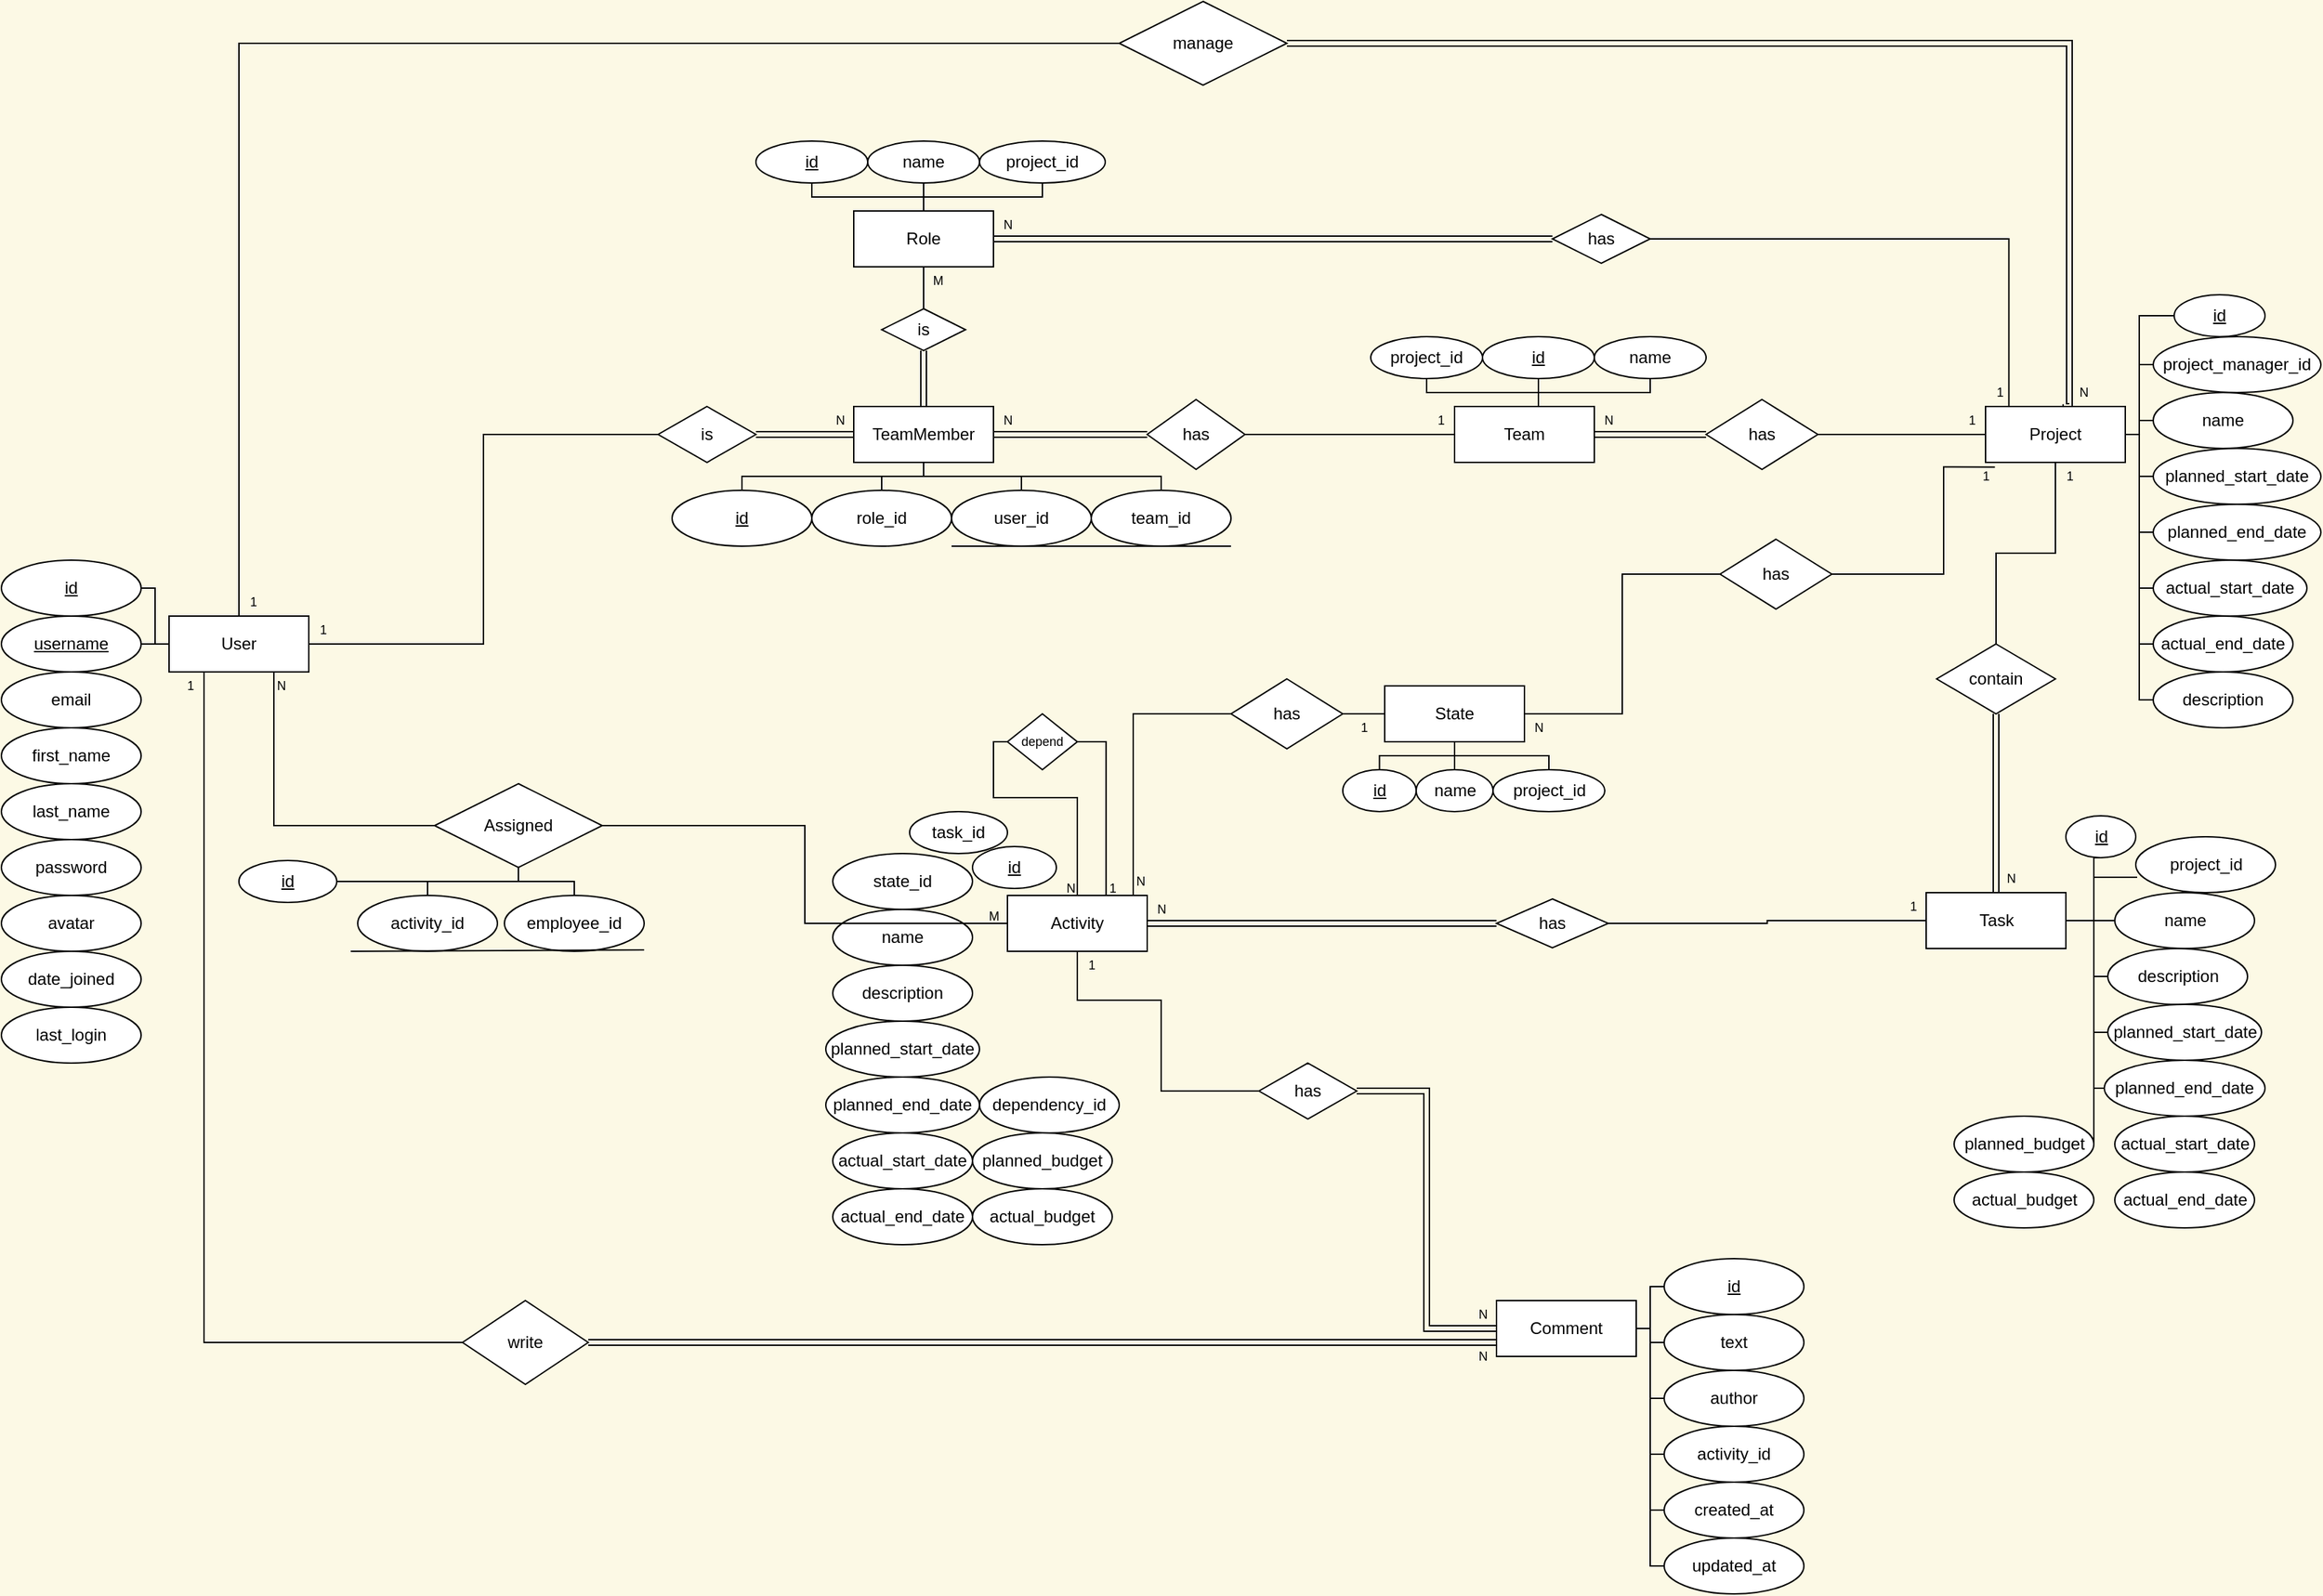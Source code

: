 <mxfile version="20.0.4"><diagram id="1tPTw-Lra4dJCtgBipVm" name="Page-1"><mxGraphModel dx="2746" dy="2108" grid="0" gridSize="10" guides="1" tooltips="1" connect="1" arrows="1" fold="1" page="1" pageScale="1" pageWidth="850" pageHeight="1100" background="#FCF9E5" math="0" shadow="0"><root><mxCell id="0"/><mxCell id="1" parent="0"/><mxCell id="5Vn1Fk7e5b859XVV3B5Y-99" style="edgeStyle=orthogonalEdgeStyle;rounded=0;orthogonalLoop=1;jettySize=auto;html=1;exitX=0.167;exitY=0.042;exitDx=0;exitDy=0;entryX=1;entryY=0.5;entryDx=0;entryDy=0;endArrow=none;endFill=0;exitPerimeter=0;" edge="1" parent="1" source="5Vn1Fk7e5b859XVV3B5Y-1" target="5Vn1Fk7e5b859XVV3B5Y-97"><mxGeometry relative="1" as="geometry"><Array as="points"><mxPoint x="1167" y="-10"/></Array></mxGeometry></mxCell><mxCell id="5Vn1Fk7e5b859XVV3B5Y-158" style="edgeStyle=orthogonalEdgeStyle;rounded=0;orthogonalLoop=1;jettySize=auto;html=1;exitX=0.575;exitY=-0.042;exitDx=0;exitDy=0;entryX=1;entryY=0.5;entryDx=0;entryDy=0;endArrow=none;endFill=0;shape=link;exitPerimeter=0;" edge="1" parent="1" source="5Vn1Fk7e5b859XVV3B5Y-1" target="5Vn1Fk7e5b859XVV3B5Y-157"><mxGeometry relative="1" as="geometry"><Array as="points"><mxPoint x="1208" y="110"/><mxPoint x="1210" y="110"/><mxPoint x="1210" y="-150"/></Array></mxGeometry></mxCell><mxCell id="5Vn1Fk7e5b859XVV3B5Y-1" value="&lt;div&gt;Project&lt;/div&gt;" style="whiteSpace=wrap;html=1;align=center;" vertex="1" parent="1"><mxGeometry x="1150" y="110" width="100" height="40" as="geometry"/></mxCell><mxCell id="5Vn1Fk7e5b859XVV3B5Y-98" style="edgeStyle=orthogonalEdgeStyle;shape=link;rounded=0;orthogonalLoop=1;jettySize=auto;html=1;exitX=1;exitY=0.5;exitDx=0;exitDy=0;endArrow=none;endFill=0;" edge="1" parent="1" source="5Vn1Fk7e5b859XVV3B5Y-2" target="5Vn1Fk7e5b859XVV3B5Y-97"><mxGeometry relative="1" as="geometry"/></mxCell><mxCell id="5Vn1Fk7e5b859XVV3B5Y-2" value="Role" style="whiteSpace=wrap;html=1;align=center;" vertex="1" parent="1"><mxGeometry x="340" y="-30" width="100" height="40" as="geometry"/></mxCell><mxCell id="5Vn1Fk7e5b859XVV3B5Y-91" style="edgeStyle=orthogonalEdgeStyle;shape=link;rounded=0;orthogonalLoop=1;jettySize=auto;html=1;entryX=0;entryY=0.5;entryDx=0;entryDy=0;endArrow=none;endFill=0;" edge="1" parent="1" source="5Vn1Fk7e5b859XVV3B5Y-3" target="5Vn1Fk7e5b859XVV3B5Y-47"><mxGeometry relative="1" as="geometry"/></mxCell><mxCell id="5Vn1Fk7e5b859XVV3B5Y-3" value="Team" style="whiteSpace=wrap;html=1;align=center;" vertex="1" parent="1"><mxGeometry x="770" y="110" width="100" height="40" as="geometry"/></mxCell><mxCell id="5Vn1Fk7e5b859XVV3B5Y-149" style="edgeStyle=orthogonalEdgeStyle;rounded=0;orthogonalLoop=1;jettySize=auto;html=1;exitX=0.5;exitY=0;exitDx=0;exitDy=0;entryX=0;entryY=0.5;entryDx=0;entryDy=0;endArrow=none;endFill=0;" edge="1" parent="1" source="5Vn1Fk7e5b859XVV3B5Y-4" target="5Vn1Fk7e5b859XVV3B5Y-147"><mxGeometry relative="1" as="geometry"><Array as="points"><mxPoint x="540" y="460"/><mxPoint x="540" y="330"/></Array></mxGeometry></mxCell><mxCell id="5Vn1Fk7e5b859XVV3B5Y-152" style="edgeStyle=orthogonalEdgeStyle;rounded=0;orthogonalLoop=1;jettySize=auto;html=1;entryX=0;entryY=0.5;entryDx=0;entryDy=0;endArrow=none;endFill=0;" edge="1" parent="1" source="5Vn1Fk7e5b859XVV3B5Y-4" target="5Vn1Fk7e5b859XVV3B5Y-150"><mxGeometry relative="1" as="geometry"><Array as="points"><mxPoint x="500" y="535"/><mxPoint x="560" y="535"/><mxPoint x="560" y="600"/></Array></mxGeometry></mxCell><mxCell id="5Vn1Fk7e5b859XVV3B5Y-4" value="Activity" style="whiteSpace=wrap;html=1;align=center;" vertex="1" parent="1"><mxGeometry x="450" y="460" width="100" height="40" as="geometry"/></mxCell><mxCell id="5Vn1Fk7e5b859XVV3B5Y-41" style="edgeStyle=orthogonalEdgeStyle;rounded=0;orthogonalLoop=1;jettySize=auto;html=1;entryX=0.01;entryY=0.725;entryDx=0;entryDy=0;entryPerimeter=0;endArrow=none;endFill=0;exitX=1;exitY=0.5;exitDx=0;exitDy=0;" edge="1" parent="1" source="5Vn1Fk7e5b859XVV3B5Y-5" target="5Vn1Fk7e5b859XVV3B5Y-19"><mxGeometry relative="1" as="geometry"><mxPoint x="1207.5" y="458" as="sourcePoint"/><Array as="points"><mxPoint x="1227.5" y="478"/><mxPoint x="1227.5" y="447"/></Array></mxGeometry></mxCell><mxCell id="5Vn1Fk7e5b859XVV3B5Y-85" style="edgeStyle=orthogonalEdgeStyle;rounded=0;orthogonalLoop=1;jettySize=auto;html=1;entryX=0.5;entryY=1;entryDx=0;entryDy=0;endArrow=none;endFill=0;shape=link;" edge="1" parent="1" source="5Vn1Fk7e5b859XVV3B5Y-5" target="5Vn1Fk7e5b859XVV3B5Y-48"><mxGeometry relative="1" as="geometry"/></mxCell><mxCell id="5Vn1Fk7e5b859XVV3B5Y-5" value="&lt;div&gt;Task&lt;/div&gt;" style="whiteSpace=wrap;html=1;align=center;" vertex="1" parent="1"><mxGeometry x="1107.5" y="458" width="100" height="40" as="geometry"/></mxCell><mxCell id="5Vn1Fk7e5b859XVV3B5Y-101" style="edgeStyle=orthogonalEdgeStyle;rounded=0;orthogonalLoop=1;jettySize=auto;html=1;exitX=0;exitY=0.5;exitDx=0;exitDy=0;entryX=1;entryY=0.5;entryDx=0;entryDy=0;endArrow=none;endFill=0;shape=link;" edge="1" parent="1" source="5Vn1Fk7e5b859XVV3B5Y-6" target="5Vn1Fk7e5b859XVV3B5Y-100"><mxGeometry relative="1" as="geometry"/></mxCell><mxCell id="5Vn1Fk7e5b859XVV3B5Y-6" value="&lt;div&gt;TeamMember&lt;/div&gt;" style="whiteSpace=wrap;html=1;align=center;" vertex="1" parent="1"><mxGeometry x="340" y="110" width="100" height="40" as="geometry"/></mxCell><mxCell id="5Vn1Fk7e5b859XVV3B5Y-154" style="edgeStyle=orthogonalEdgeStyle;rounded=0;orthogonalLoop=1;jettySize=auto;html=1;exitX=0;exitY=0.75;exitDx=0;exitDy=0;entryX=1;entryY=0.5;entryDx=0;entryDy=0;endArrow=none;endFill=0;shape=link;" edge="1" parent="1" source="5Vn1Fk7e5b859XVV3B5Y-8" target="5Vn1Fk7e5b859XVV3B5Y-153"><mxGeometry relative="1" as="geometry"/></mxCell><mxCell id="5Vn1Fk7e5b859XVV3B5Y-8" value="Comment" style="whiteSpace=wrap;html=1;align=center;" vertex="1" parent="1"><mxGeometry x="800" y="750" width="100" height="40" as="geometry"/></mxCell><mxCell id="5Vn1Fk7e5b859XVV3B5Y-182" style="edgeStyle=orthogonalEdgeStyle;rounded=0;orthogonalLoop=1;jettySize=auto;html=1;entryX=1;entryY=0.5;entryDx=0;entryDy=0;endArrow=none;endFill=0;" edge="1" parent="1" source="5Vn1Fk7e5b859XVV3B5Y-9" target="5Vn1Fk7e5b859XVV3B5Y-1"><mxGeometry relative="1" as="geometry"><Array as="points"><mxPoint x="1260" y="45"/><mxPoint x="1260" y="130"/></Array></mxGeometry></mxCell><mxCell id="5Vn1Fk7e5b859XVV3B5Y-9" value="id" style="ellipse;whiteSpace=wrap;html=1;align=center;fontStyle=4;" vertex="1" parent="1"><mxGeometry x="1285" y="30" width="65" height="30" as="geometry"/></mxCell><mxCell id="5Vn1Fk7e5b859XVV3B5Y-183" style="edgeStyle=orthogonalEdgeStyle;rounded=0;orthogonalLoop=1;jettySize=auto;html=1;endArrow=none;endFill=0;" edge="1" parent="1" source="5Vn1Fk7e5b859XVV3B5Y-10"><mxGeometry relative="1" as="geometry"><mxPoint x="1250" y="130" as="targetPoint"/><Array as="points"><mxPoint x="1260" y="80"/><mxPoint x="1260" y="130"/></Array></mxGeometry></mxCell><mxCell id="5Vn1Fk7e5b859XVV3B5Y-10" value="project_manager_id" style="ellipse;whiteSpace=wrap;html=1;align=center;" vertex="1" parent="1"><mxGeometry x="1270" y="60" width="120" height="40" as="geometry"/></mxCell><mxCell id="5Vn1Fk7e5b859XVV3B5Y-176" style="edgeStyle=orthogonalEdgeStyle;rounded=0;orthogonalLoop=1;jettySize=auto;html=1;entryX=1;entryY=0.5;entryDx=0;entryDy=0;endArrow=none;endFill=0;" edge="1" parent="1" source="5Vn1Fk7e5b859XVV3B5Y-11" target="5Vn1Fk7e5b859XVV3B5Y-1"><mxGeometry relative="1" as="geometry"><Array as="points"><mxPoint x="1260" y="120"/><mxPoint x="1260" y="130"/></Array></mxGeometry></mxCell><mxCell id="5Vn1Fk7e5b859XVV3B5Y-11" value="name" style="ellipse;whiteSpace=wrap;html=1;align=center;" vertex="1" parent="1"><mxGeometry x="1270" y="100" width="100" height="40" as="geometry"/></mxCell><mxCell id="5Vn1Fk7e5b859XVV3B5Y-177" style="edgeStyle=orthogonalEdgeStyle;rounded=0;orthogonalLoop=1;jettySize=auto;html=1;entryX=1;entryY=0.5;entryDx=0;entryDy=0;endArrow=none;endFill=0;" edge="1" parent="1" source="5Vn1Fk7e5b859XVV3B5Y-12" target="5Vn1Fk7e5b859XVV3B5Y-1"><mxGeometry relative="1" as="geometry"><Array as="points"><mxPoint x="1260" y="160"/><mxPoint x="1260" y="130"/></Array></mxGeometry></mxCell><mxCell id="5Vn1Fk7e5b859XVV3B5Y-12" value="planned_start_date" style="ellipse;whiteSpace=wrap;html=1;align=center;" vertex="1" parent="1"><mxGeometry x="1270" y="140" width="120" height="40" as="geometry"/></mxCell><mxCell id="5Vn1Fk7e5b859XVV3B5Y-178" style="edgeStyle=orthogonalEdgeStyle;rounded=0;orthogonalLoop=1;jettySize=auto;html=1;entryX=1;entryY=0.5;entryDx=0;entryDy=0;endArrow=none;endFill=0;" edge="1" parent="1" source="5Vn1Fk7e5b859XVV3B5Y-13" target="5Vn1Fk7e5b859XVV3B5Y-1"><mxGeometry relative="1" as="geometry"><Array as="points"><mxPoint x="1260" y="200"/><mxPoint x="1260" y="130"/></Array></mxGeometry></mxCell><mxCell id="5Vn1Fk7e5b859XVV3B5Y-13" value="planned_end_date" style="ellipse;whiteSpace=wrap;html=1;align=center;" vertex="1" parent="1"><mxGeometry x="1270" y="180" width="120" height="40" as="geometry"/></mxCell><mxCell id="5Vn1Fk7e5b859XVV3B5Y-179" style="edgeStyle=orthogonalEdgeStyle;rounded=0;orthogonalLoop=1;jettySize=auto;html=1;entryX=1;entryY=0.5;entryDx=0;entryDy=0;endArrow=none;endFill=0;" edge="1" parent="1" source="5Vn1Fk7e5b859XVV3B5Y-14" target="5Vn1Fk7e5b859XVV3B5Y-1"><mxGeometry relative="1" as="geometry"><Array as="points"><mxPoint x="1260" y="240"/><mxPoint x="1260" y="130"/></Array></mxGeometry></mxCell><mxCell id="5Vn1Fk7e5b859XVV3B5Y-14" value="actual_start_date" style="ellipse;whiteSpace=wrap;html=1;align=center;" vertex="1" parent="1"><mxGeometry x="1270" y="220" width="110" height="40" as="geometry"/></mxCell><mxCell id="5Vn1Fk7e5b859XVV3B5Y-180" style="edgeStyle=orthogonalEdgeStyle;rounded=0;orthogonalLoop=1;jettySize=auto;html=1;endArrow=none;endFill=0;" edge="1" parent="1" source="5Vn1Fk7e5b859XVV3B5Y-15"><mxGeometry relative="1" as="geometry"><mxPoint x="1250" y="130" as="targetPoint"/><Array as="points"><mxPoint x="1260" y="280"/><mxPoint x="1260" y="130"/></Array></mxGeometry></mxCell><mxCell id="5Vn1Fk7e5b859XVV3B5Y-15" value="actual_end_date" style="ellipse;whiteSpace=wrap;html=1;align=center;" vertex="1" parent="1"><mxGeometry x="1270" y="260" width="100" height="40" as="geometry"/></mxCell><mxCell id="5Vn1Fk7e5b859XVV3B5Y-181" style="edgeStyle=orthogonalEdgeStyle;rounded=0;orthogonalLoop=1;jettySize=auto;html=1;entryX=1;entryY=0.5;entryDx=0;entryDy=0;endArrow=none;endFill=0;" edge="1" parent="1" source="5Vn1Fk7e5b859XVV3B5Y-16" target="5Vn1Fk7e5b859XVV3B5Y-1"><mxGeometry relative="1" as="geometry"><Array as="points"><mxPoint x="1260" y="320"/><mxPoint x="1260" y="130"/></Array></mxGeometry></mxCell><mxCell id="5Vn1Fk7e5b859XVV3B5Y-16" value="description" style="ellipse;whiteSpace=wrap;html=1;align=center;" vertex="1" parent="1"><mxGeometry x="1270" y="300" width="100" height="40" as="geometry"/></mxCell><mxCell id="5Vn1Fk7e5b859XVV3B5Y-42" style="edgeStyle=orthogonalEdgeStyle;rounded=0;orthogonalLoop=1;jettySize=auto;html=1;exitX=0;exitY=0.5;exitDx=0;exitDy=0;entryX=1;entryY=0.5;entryDx=0;entryDy=0;endArrow=none;endFill=0;" edge="1" parent="1" source="5Vn1Fk7e5b859XVV3B5Y-18" target="5Vn1Fk7e5b859XVV3B5Y-5"><mxGeometry relative="1" as="geometry"/></mxCell><mxCell id="5Vn1Fk7e5b859XVV3B5Y-46" value="" style="edgeStyle=orthogonalEdgeStyle;rounded=0;orthogonalLoop=1;jettySize=auto;html=1;endArrow=none;endFill=0;" edge="1" parent="1" source="5Vn1Fk7e5b859XVV3B5Y-18" target="5Vn1Fk7e5b859XVV3B5Y-5"><mxGeometry relative="1" as="geometry"/></mxCell><mxCell id="5Vn1Fk7e5b859XVV3B5Y-18" value="name" style="ellipse;whiteSpace=wrap;html=1;align=center;" vertex="1" parent="1"><mxGeometry x="1242.5" y="458" width="100" height="40" as="geometry"/></mxCell><mxCell id="5Vn1Fk7e5b859XVV3B5Y-19" value="project_id" style="ellipse;whiteSpace=wrap;html=1;align=center;" vertex="1" parent="1"><mxGeometry x="1257.5" y="418" width="100" height="40" as="geometry"/></mxCell><mxCell id="5Vn1Fk7e5b859XVV3B5Y-43" style="edgeStyle=orthogonalEdgeStyle;rounded=0;orthogonalLoop=1;jettySize=auto;html=1;exitX=0;exitY=0.5;exitDx=0;exitDy=0;endArrow=none;endFill=0;" edge="1" parent="1" source="5Vn1Fk7e5b859XVV3B5Y-20"><mxGeometry relative="1" as="geometry"><mxPoint x="1237.5" y="478" as="targetPoint"/><Array as="points"><mxPoint x="1227.5" y="518"/><mxPoint x="1227.5" y="478"/></Array></mxGeometry></mxCell><mxCell id="5Vn1Fk7e5b859XVV3B5Y-20" value="description" style="ellipse;whiteSpace=wrap;html=1;align=center;" vertex="1" parent="1"><mxGeometry x="1237.5" y="498" width="100" height="40" as="geometry"/></mxCell><mxCell id="5Vn1Fk7e5b859XVV3B5Y-44" style="edgeStyle=orthogonalEdgeStyle;rounded=0;orthogonalLoop=1;jettySize=auto;html=1;exitX=0;exitY=0.5;exitDx=0;exitDy=0;endArrow=none;endFill=0;" edge="1" parent="1" source="5Vn1Fk7e5b859XVV3B5Y-21"><mxGeometry relative="1" as="geometry"><mxPoint x="1227.5" y="498" as="targetPoint"/><Array as="points"><mxPoint x="1227.5" y="558"/></Array></mxGeometry></mxCell><mxCell id="5Vn1Fk7e5b859XVV3B5Y-21" value="planned_start_date" style="ellipse;whiteSpace=wrap;html=1;align=center;" vertex="1" parent="1"><mxGeometry x="1237.5" y="538" width="110" height="40" as="geometry"/></mxCell><mxCell id="5Vn1Fk7e5b859XVV3B5Y-45" style="edgeStyle=orthogonalEdgeStyle;rounded=0;orthogonalLoop=1;jettySize=auto;html=1;exitX=0;exitY=0.5;exitDx=0;exitDy=0;endArrow=none;endFill=0;" edge="1" parent="1" source="5Vn1Fk7e5b859XVV3B5Y-22"><mxGeometry relative="1" as="geometry"><mxPoint x="1227.5" y="498" as="targetPoint"/><Array as="points"><mxPoint x="1227.5" y="598"/></Array></mxGeometry></mxCell><mxCell id="5Vn1Fk7e5b859XVV3B5Y-22" value="planned_end_date" style="ellipse;whiteSpace=wrap;html=1;align=center;" vertex="1" parent="1"><mxGeometry x="1235" y="578" width="115" height="40" as="geometry"/></mxCell><mxCell id="5Vn1Fk7e5b859XVV3B5Y-23" value="actual_start_date" style="ellipse;whiteSpace=wrap;html=1;align=center;" vertex="1" parent="1"><mxGeometry x="1242.5" y="618" width="100" height="40" as="geometry"/></mxCell><mxCell id="5Vn1Fk7e5b859XVV3B5Y-24" value="actual_end_date" style="ellipse;whiteSpace=wrap;html=1;align=center;" vertex="1" parent="1"><mxGeometry x="1242.5" y="658" width="100" height="40" as="geometry"/></mxCell><mxCell id="5Vn1Fk7e5b859XVV3B5Y-113" style="edgeStyle=orthogonalEdgeStyle;rounded=0;orthogonalLoop=1;jettySize=auto;html=1;endArrow=none;endFill=0;" edge="1" parent="1" source="5Vn1Fk7e5b859XVV3B5Y-25"><mxGeometry relative="1" as="geometry"><mxPoint x="1227.5" y="578" as="targetPoint"/><Array as="points"><mxPoint x="1227.5" y="608"/><mxPoint x="1227.5" y="608"/></Array></mxGeometry></mxCell><mxCell id="5Vn1Fk7e5b859XVV3B5Y-25" value="planned_budget" style="ellipse;whiteSpace=wrap;html=1;align=center;" vertex="1" parent="1"><mxGeometry x="1127.5" y="618" width="100" height="40" as="geometry"/></mxCell><mxCell id="5Vn1Fk7e5b859XVV3B5Y-26" value="actual_budget" style="ellipse;whiteSpace=wrap;html=1;align=center;" vertex="1" parent="1"><mxGeometry x="1127.5" y="658" width="100" height="40" as="geometry"/></mxCell><mxCell id="5Vn1Fk7e5b859XVV3B5Y-40" style="edgeStyle=orthogonalEdgeStyle;rounded=0;orthogonalLoop=1;jettySize=auto;html=1;exitX=0.5;exitY=1;exitDx=0;exitDy=0;endArrow=none;endFill=0;" edge="1" parent="1" source="5Vn1Fk7e5b859XVV3B5Y-27"><mxGeometry relative="1" as="geometry"><mxPoint x="1207.5" y="478" as="targetPoint"/><Array as="points"><mxPoint x="1227.5" y="478"/></Array></mxGeometry></mxCell><mxCell id="5Vn1Fk7e5b859XVV3B5Y-27" value="id" style="ellipse;whiteSpace=wrap;html=1;align=center;fontStyle=4;" vertex="1" parent="1"><mxGeometry x="1207.5" y="403" width="50" height="30" as="geometry"/></mxCell><mxCell id="5Vn1Fk7e5b859XVV3B5Y-105" style="edgeStyle=orthogonalEdgeStyle;rounded=0;orthogonalLoop=1;jettySize=auto;html=1;entryX=0.6;entryY=0;entryDx=0;entryDy=0;entryPerimeter=0;endArrow=none;endFill=0;" edge="1" parent="1" source="5Vn1Fk7e5b859XVV3B5Y-28" target="5Vn1Fk7e5b859XVV3B5Y-3"><mxGeometry relative="1" as="geometry"/></mxCell><mxCell id="5Vn1Fk7e5b859XVV3B5Y-28" value="id" style="ellipse;whiteSpace=wrap;html=1;align=center;fontStyle=4;" vertex="1" parent="1"><mxGeometry x="790" y="60" width="80" height="30" as="geometry"/></mxCell><mxCell id="5Vn1Fk7e5b859XVV3B5Y-106" style="edgeStyle=orthogonalEdgeStyle;rounded=0;orthogonalLoop=1;jettySize=auto;html=1;endArrow=none;endFill=0;" edge="1" parent="1" source="5Vn1Fk7e5b859XVV3B5Y-29"><mxGeometry relative="1" as="geometry"><mxPoint x="830" y="110" as="targetPoint"/><Array as="points"><mxPoint x="910" y="100"/><mxPoint x="830" y="100"/></Array></mxGeometry></mxCell><mxCell id="5Vn1Fk7e5b859XVV3B5Y-29" value="name" style="ellipse;whiteSpace=wrap;html=1;align=center;" vertex="1" parent="1"><mxGeometry x="870" y="60" width="80" height="30" as="geometry"/></mxCell><mxCell id="5Vn1Fk7e5b859XVV3B5Y-107" style="edgeStyle=orthogonalEdgeStyle;rounded=0;orthogonalLoop=1;jettySize=auto;html=1;endArrow=none;endFill=0;" edge="1" parent="1" source="5Vn1Fk7e5b859XVV3B5Y-30"><mxGeometry relative="1" as="geometry"><mxPoint x="830" y="100" as="targetPoint"/><Array as="points"><mxPoint x="750" y="100"/></Array></mxGeometry></mxCell><mxCell id="5Vn1Fk7e5b859XVV3B5Y-30" value="project_id" style="ellipse;whiteSpace=wrap;html=1;align=center;" vertex="1" parent="1"><mxGeometry x="710" y="60" width="80" height="30" as="geometry"/></mxCell><mxCell id="5Vn1Fk7e5b859XVV3B5Y-111" style="edgeStyle=orthogonalEdgeStyle;rounded=0;orthogonalLoop=1;jettySize=auto;html=1;endArrow=none;endFill=0;" edge="1" parent="1" source="5Vn1Fk7e5b859XVV3B5Y-31"><mxGeometry relative="1" as="geometry"><mxPoint x="390" y="-30" as="targetPoint"/><Array as="points"><mxPoint x="310" y="-40"/><mxPoint x="390" y="-40"/></Array></mxGeometry></mxCell><mxCell id="5Vn1Fk7e5b859XVV3B5Y-31" value="id" style="ellipse;whiteSpace=wrap;html=1;align=center;fontStyle=4;" vertex="1" parent="1"><mxGeometry x="270" y="-80" width="80" height="30" as="geometry"/></mxCell><mxCell id="5Vn1Fk7e5b859XVV3B5Y-108" style="edgeStyle=orthogonalEdgeStyle;rounded=0;orthogonalLoop=1;jettySize=auto;html=1;entryX=0.5;entryY=0;entryDx=0;entryDy=0;endArrow=none;endFill=0;" edge="1" parent="1" source="5Vn1Fk7e5b859XVV3B5Y-32" target="5Vn1Fk7e5b859XVV3B5Y-2"><mxGeometry relative="1" as="geometry"/></mxCell><mxCell id="5Vn1Fk7e5b859XVV3B5Y-32" value="name" style="ellipse;whiteSpace=wrap;html=1;align=center;" vertex="1" parent="1"><mxGeometry x="350" y="-80" width="80" height="30" as="geometry"/></mxCell><mxCell id="5Vn1Fk7e5b859XVV3B5Y-112" style="edgeStyle=orthogonalEdgeStyle;rounded=0;orthogonalLoop=1;jettySize=auto;html=1;endArrow=none;endFill=0;" edge="1" parent="1" source="5Vn1Fk7e5b859XVV3B5Y-33"><mxGeometry relative="1" as="geometry"><mxPoint x="390" y="-40" as="targetPoint"/><Array as="points"><mxPoint x="475" y="-40"/></Array></mxGeometry></mxCell><mxCell id="5Vn1Fk7e5b859XVV3B5Y-33" value="project_id" style="ellipse;whiteSpace=wrap;html=1;align=center;" vertex="1" parent="1"><mxGeometry x="430" y="-80" width="90" height="30" as="geometry"/></mxCell><mxCell id="5Vn1Fk7e5b859XVV3B5Y-142" style="edgeStyle=orthogonalEdgeStyle;rounded=0;orthogonalLoop=1;jettySize=auto;html=1;entryX=0.5;entryY=1;entryDx=0;entryDy=0;endArrow=none;endFill=0;" edge="1" parent="1" source="5Vn1Fk7e5b859XVV3B5Y-35" target="5Vn1Fk7e5b859XVV3B5Y-6"><mxGeometry relative="1" as="geometry"><Array as="points"><mxPoint x="260" y="160"/><mxPoint x="390" y="160"/></Array></mxGeometry></mxCell><mxCell id="5Vn1Fk7e5b859XVV3B5Y-35" value="id" style="ellipse;whiteSpace=wrap;html=1;align=center;fontStyle=4;" vertex="1" parent="1"><mxGeometry x="210" y="170" width="100" height="40" as="geometry"/></mxCell><mxCell id="5Vn1Fk7e5b859XVV3B5Y-143" style="edgeStyle=orthogonalEdgeStyle;rounded=0;orthogonalLoop=1;jettySize=auto;html=1;entryX=0.5;entryY=1;entryDx=0;entryDy=0;endArrow=none;endFill=0;" edge="1" parent="1" source="5Vn1Fk7e5b859XVV3B5Y-36" target="5Vn1Fk7e5b859XVV3B5Y-6"><mxGeometry relative="1" as="geometry"><Array as="points"><mxPoint x="360" y="160"/><mxPoint x="390" y="160"/></Array></mxGeometry></mxCell><mxCell id="5Vn1Fk7e5b859XVV3B5Y-36" value="role_id" style="ellipse;whiteSpace=wrap;html=1;align=center;" vertex="1" parent="1"><mxGeometry x="310" y="170" width="100" height="40" as="geometry"/></mxCell><mxCell id="5Vn1Fk7e5b859XVV3B5Y-141" style="edgeStyle=orthogonalEdgeStyle;rounded=0;orthogonalLoop=1;jettySize=auto;html=1;endArrow=none;endFill=0;" edge="1" parent="1" source="5Vn1Fk7e5b859XVV3B5Y-37"><mxGeometry relative="1" as="geometry"><mxPoint x="390" y="150" as="targetPoint"/><Array as="points"><mxPoint x="460" y="160"/><mxPoint x="390" y="160"/></Array></mxGeometry></mxCell><mxCell id="5Vn1Fk7e5b859XVV3B5Y-37" value="user_id" style="ellipse;whiteSpace=wrap;html=1;align=center;" vertex="1" parent="1"><mxGeometry x="410" y="170" width="100" height="40" as="geometry"/></mxCell><mxCell id="5Vn1Fk7e5b859XVV3B5Y-140" style="edgeStyle=orthogonalEdgeStyle;rounded=0;orthogonalLoop=1;jettySize=auto;html=1;entryX=0.5;entryY=1;entryDx=0;entryDy=0;endArrow=none;endFill=0;" edge="1" parent="1" source="5Vn1Fk7e5b859XVV3B5Y-38" target="5Vn1Fk7e5b859XVV3B5Y-6"><mxGeometry relative="1" as="geometry"><Array as="points"><mxPoint x="560" y="160"/><mxPoint x="390" y="160"/></Array></mxGeometry></mxCell><mxCell id="5Vn1Fk7e5b859XVV3B5Y-38" value="team_id" style="ellipse;whiteSpace=wrap;html=1;align=center;" vertex="1" parent="1"><mxGeometry x="510" y="170" width="100" height="40" as="geometry"/></mxCell><mxCell id="5Vn1Fk7e5b859XVV3B5Y-90" style="edgeStyle=orthogonalEdgeStyle;rounded=0;orthogonalLoop=1;jettySize=auto;html=1;entryX=0;entryY=0.5;entryDx=0;entryDy=0;endArrow=none;endFill=0;" edge="1" parent="1" source="5Vn1Fk7e5b859XVV3B5Y-47" target="5Vn1Fk7e5b859XVV3B5Y-1"><mxGeometry relative="1" as="geometry"/></mxCell><mxCell id="5Vn1Fk7e5b859XVV3B5Y-47" value="has" style="shape=rhombus;perimeter=rhombusPerimeter;whiteSpace=wrap;html=1;align=center;" vertex="1" parent="1"><mxGeometry x="950" y="105" width="80" height="50" as="geometry"/></mxCell><mxCell id="5Vn1Fk7e5b859XVV3B5Y-86" style="edgeStyle=orthogonalEdgeStyle;rounded=0;orthogonalLoop=1;jettySize=auto;html=1;entryX=0.5;entryY=1;entryDx=0;entryDy=0;endArrow=none;endFill=0;" edge="1" parent="1" source="5Vn1Fk7e5b859XVV3B5Y-48" target="5Vn1Fk7e5b859XVV3B5Y-1"><mxGeometry relative="1" as="geometry"/></mxCell><mxCell id="5Vn1Fk7e5b859XVV3B5Y-48" value="contain" style="shape=rhombus;perimeter=rhombusPerimeter;whiteSpace=wrap;html=1;align=center;" vertex="1" parent="1"><mxGeometry x="1115" y="280" width="85" height="50" as="geometry"/></mxCell><mxCell id="5Vn1Fk7e5b859XVV3B5Y-92" style="edgeStyle=orthogonalEdgeStyle;rounded=0;orthogonalLoop=1;jettySize=auto;html=1;exitX=1;exitY=0.5;exitDx=0;exitDy=0;entryX=0;entryY=0.5;entryDx=0;entryDy=0;endArrow=none;endFill=0;" edge="1" parent="1" source="5Vn1Fk7e5b859XVV3B5Y-49" target="5Vn1Fk7e5b859XVV3B5Y-3"><mxGeometry relative="1" as="geometry"/></mxCell><mxCell id="5Vn1Fk7e5b859XVV3B5Y-93" style="edgeStyle=orthogonalEdgeStyle;shape=link;rounded=0;orthogonalLoop=1;jettySize=auto;html=1;exitX=0;exitY=0.5;exitDx=0;exitDy=0;entryX=1;entryY=0.5;entryDx=0;entryDy=0;endArrow=none;endFill=0;" edge="1" parent="1" source="5Vn1Fk7e5b859XVV3B5Y-49" target="5Vn1Fk7e5b859XVV3B5Y-6"><mxGeometry relative="1" as="geometry"/></mxCell><mxCell id="5Vn1Fk7e5b859XVV3B5Y-49" value="has" style="shape=rhombus;perimeter=rhombusPerimeter;whiteSpace=wrap;html=1;align=center;" vertex="1" parent="1"><mxGeometry x="550" y="105" width="70" height="50" as="geometry"/></mxCell><mxCell id="5Vn1Fk7e5b859XVV3B5Y-50" value="id" style="ellipse;whiteSpace=wrap;html=1;align=center;fontStyle=4;" vertex="1" parent="1"><mxGeometry x="425" y="425" width="60" height="30" as="geometry"/></mxCell><mxCell id="5Vn1Fk7e5b859XVV3B5Y-51" value="name" style="ellipse;whiteSpace=wrap;html=1;align=center;" vertex="1" parent="1"><mxGeometry x="325" y="470" width="100" height="40" as="geometry"/></mxCell><mxCell id="5Vn1Fk7e5b859XVV3B5Y-52" value="state_id" style="ellipse;whiteSpace=wrap;html=1;align=center;" vertex="1" parent="1"><mxGeometry x="325" y="430" width="100" height="40" as="geometry"/></mxCell><mxCell id="5Vn1Fk7e5b859XVV3B5Y-53" value="task_id" style="ellipse;whiteSpace=wrap;html=1;align=center;" vertex="1" parent="1"><mxGeometry x="380" y="400" width="70" height="30" as="geometry"/></mxCell><mxCell id="5Vn1Fk7e5b859XVV3B5Y-54" value="planned_start_date" style="ellipse;whiteSpace=wrap;html=1;align=center;" vertex="1" parent="1"><mxGeometry x="320" y="550" width="110" height="40" as="geometry"/></mxCell><mxCell id="5Vn1Fk7e5b859XVV3B5Y-55" value="planned_end_date" style="ellipse;whiteSpace=wrap;html=1;align=center;" vertex="1" parent="1"><mxGeometry x="320" y="590" width="110" height="40" as="geometry"/></mxCell><mxCell id="5Vn1Fk7e5b859XVV3B5Y-56" value="actual_start_date" style="ellipse;whiteSpace=wrap;html=1;align=center;" vertex="1" parent="1"><mxGeometry x="325" y="630" width="100" height="40" as="geometry"/></mxCell><mxCell id="5Vn1Fk7e5b859XVV3B5Y-57" value="actual_end_date" style="ellipse;whiteSpace=wrap;html=1;align=center;" vertex="1" parent="1"><mxGeometry x="325" y="670" width="100" height="40" as="geometry"/></mxCell><mxCell id="5Vn1Fk7e5b859XVV3B5Y-58" value="description" style="ellipse;whiteSpace=wrap;html=1;align=center;" vertex="1" parent="1"><mxGeometry x="325" y="510" width="100" height="40" as="geometry"/></mxCell><mxCell id="5Vn1Fk7e5b859XVV3B5Y-59" value="planned_budget" style="ellipse;whiteSpace=wrap;html=1;align=center;" vertex="1" parent="1"><mxGeometry x="425" y="630" width="100" height="40" as="geometry"/></mxCell><mxCell id="5Vn1Fk7e5b859XVV3B5Y-60" value="actual_budget" style="ellipse;whiteSpace=wrap;html=1;align=center;" vertex="1" parent="1"><mxGeometry x="425" y="670" width="100" height="40" as="geometry"/></mxCell><mxCell id="5Vn1Fk7e5b859XVV3B5Y-61" value="dependency_id" style="ellipse;whiteSpace=wrap;html=1;align=center;" vertex="1" parent="1"><mxGeometry x="430" y="590" width="100" height="40" as="geometry"/></mxCell><mxCell id="5Vn1Fk7e5b859XVV3B5Y-127" style="edgeStyle=orthogonalEdgeStyle;rounded=0;orthogonalLoop=1;jettySize=auto;html=1;entryX=0;entryY=0.5;entryDx=0;entryDy=0;endArrow=none;endFill=0;" edge="1" parent="1" source="5Vn1Fk7e5b859XVV3B5Y-62" target="5Vn1Fk7e5b859XVV3B5Y-4"><mxGeometry relative="1" as="geometry"/></mxCell><mxCell id="5Vn1Fk7e5b859XVV3B5Y-131" style="edgeStyle=orthogonalEdgeStyle;rounded=0;orthogonalLoop=1;jettySize=auto;html=1;exitX=0.5;exitY=1;exitDx=0;exitDy=0;entryX=0.5;entryY=0;entryDx=0;entryDy=0;endArrow=none;endFill=0;" edge="1" parent="1" source="5Vn1Fk7e5b859XVV3B5Y-62" target="5Vn1Fk7e5b859XVV3B5Y-65"><mxGeometry relative="1" as="geometry"><Array as="points"><mxPoint x="100" y="450"/></Array></mxGeometry></mxCell><mxCell id="5Vn1Fk7e5b859XVV3B5Y-172" style="edgeStyle=orthogonalEdgeStyle;rounded=0;orthogonalLoop=1;jettySize=auto;html=1;exitX=0;exitY=0.5;exitDx=0;exitDy=0;entryX=0.75;entryY=1;entryDx=0;entryDy=0;endArrow=none;endFill=0;" edge="1" parent="1" source="5Vn1Fk7e5b859XVV3B5Y-62" target="5Vn1Fk7e5b859XVV3B5Y-66"><mxGeometry relative="1" as="geometry"/></mxCell><mxCell id="5Vn1Fk7e5b859XVV3B5Y-62" value="Assigned" style="shape=rhombus;perimeter=rhombusPerimeter;whiteSpace=wrap;html=1;align=center;" vertex="1" parent="1"><mxGeometry x="40" y="380" width="120" height="60" as="geometry"/></mxCell><mxCell id="5Vn1Fk7e5b859XVV3B5Y-134" style="edgeStyle=orthogonalEdgeStyle;rounded=0;orthogonalLoop=1;jettySize=auto;html=1;endArrow=none;endFill=0;" edge="1" parent="1" source="5Vn1Fk7e5b859XVV3B5Y-63"><mxGeometry relative="1" as="geometry"><mxPoint x="100" y="440" as="targetPoint"/><Array as="points"><mxPoint x="100" y="450"/></Array></mxGeometry></mxCell><mxCell id="5Vn1Fk7e5b859XVV3B5Y-63" value="id" style="ellipse;whiteSpace=wrap;html=1;align=center;fontStyle=4;" vertex="1" parent="1"><mxGeometry x="-100" y="435" width="70" height="30" as="geometry"/></mxCell><mxCell id="5Vn1Fk7e5b859XVV3B5Y-130" style="edgeStyle=orthogonalEdgeStyle;rounded=0;orthogonalLoop=1;jettySize=auto;html=1;endArrow=none;endFill=0;" edge="1" parent="1" source="5Vn1Fk7e5b859XVV3B5Y-64" target="5Vn1Fk7e5b859XVV3B5Y-62"><mxGeometry relative="1" as="geometry"><Array as="points"><mxPoint x="100" y="450"/></Array></mxGeometry></mxCell><mxCell id="5Vn1Fk7e5b859XVV3B5Y-64" value="activity_id" style="ellipse;whiteSpace=wrap;html=1;align=center;" vertex="1" parent="1"><mxGeometry x="-15" y="460" width="100" height="40" as="geometry"/></mxCell><mxCell id="5Vn1Fk7e5b859XVV3B5Y-65" value="employee_id" style="ellipse;whiteSpace=wrap;html=1;align=center;" vertex="1" parent="1"><mxGeometry x="90" y="460" width="100" height="40" as="geometry"/></mxCell><mxCell id="5Vn1Fk7e5b859XVV3B5Y-102" style="edgeStyle=orthogonalEdgeStyle;rounded=0;orthogonalLoop=1;jettySize=auto;html=1;entryX=0;entryY=0.5;entryDx=0;entryDy=0;endArrow=none;endFill=0;" edge="1" parent="1" source="5Vn1Fk7e5b859XVV3B5Y-66" target="5Vn1Fk7e5b859XVV3B5Y-100"><mxGeometry relative="1" as="geometry"/></mxCell><mxCell id="5Vn1Fk7e5b859XVV3B5Y-155" style="edgeStyle=orthogonalEdgeStyle;rounded=0;orthogonalLoop=1;jettySize=auto;html=1;exitX=0.25;exitY=1;exitDx=0;exitDy=0;entryX=0;entryY=0.5;entryDx=0;entryDy=0;endArrow=none;endFill=0;" edge="1" parent="1" source="5Vn1Fk7e5b859XVV3B5Y-66" target="5Vn1Fk7e5b859XVV3B5Y-153"><mxGeometry relative="1" as="geometry"/></mxCell><mxCell id="5Vn1Fk7e5b859XVV3B5Y-159" style="edgeStyle=orthogonalEdgeStyle;rounded=0;orthogonalLoop=1;jettySize=auto;html=1;exitX=0.5;exitY=0;exitDx=0;exitDy=0;entryX=0;entryY=0.5;entryDx=0;entryDy=0;endArrow=none;endFill=0;" edge="1" parent="1" source="5Vn1Fk7e5b859XVV3B5Y-66" target="5Vn1Fk7e5b859XVV3B5Y-157"><mxGeometry relative="1" as="geometry"/></mxCell><mxCell id="5Vn1Fk7e5b859XVV3B5Y-66" value="User" style="whiteSpace=wrap;html=1;align=center;" vertex="1" parent="1"><mxGeometry x="-150" y="260" width="100" height="40" as="geometry"/></mxCell><mxCell id="5Vn1Fk7e5b859XVV3B5Y-161" style="edgeStyle=orthogonalEdgeStyle;rounded=0;orthogonalLoop=1;jettySize=auto;html=1;entryX=0;entryY=0.5;entryDx=0;entryDy=0;endArrow=none;endFill=0;" edge="1" parent="1" source="5Vn1Fk7e5b859XVV3B5Y-67" target="5Vn1Fk7e5b859XVV3B5Y-66"><mxGeometry relative="1" as="geometry"><Array as="points"><mxPoint x="-160" y="240"/><mxPoint x="-160" y="280"/></Array></mxGeometry></mxCell><mxCell id="5Vn1Fk7e5b859XVV3B5Y-67" value="id" style="ellipse;whiteSpace=wrap;html=1;align=center;fontStyle=4;" vertex="1" parent="1"><mxGeometry x="-270" y="220" width="100" height="40" as="geometry"/></mxCell><mxCell id="5Vn1Fk7e5b859XVV3B5Y-160" style="edgeStyle=orthogonalEdgeStyle;rounded=0;orthogonalLoop=1;jettySize=auto;html=1;entryX=0;entryY=0.5;entryDx=0;entryDy=0;endArrow=none;endFill=0;" edge="1" parent="1" source="5Vn1Fk7e5b859XVV3B5Y-68" target="5Vn1Fk7e5b859XVV3B5Y-66"><mxGeometry relative="1" as="geometry"/></mxCell><mxCell id="5Vn1Fk7e5b859XVV3B5Y-68" value="username" style="ellipse;whiteSpace=wrap;html=1;align=center;fontStyle=4;" vertex="1" parent="1"><mxGeometry x="-270" y="260" width="100" height="40" as="geometry"/></mxCell><mxCell id="5Vn1Fk7e5b859XVV3B5Y-69" value="email" style="ellipse;whiteSpace=wrap;html=1;align=center;" vertex="1" parent="1"><mxGeometry x="-270" y="300" width="100" height="40" as="geometry"/></mxCell><mxCell id="5Vn1Fk7e5b859XVV3B5Y-70" value="first_name" style="ellipse;whiteSpace=wrap;html=1;align=center;" vertex="1" parent="1"><mxGeometry x="-270" y="340" width="100" height="40" as="geometry"/></mxCell><mxCell id="5Vn1Fk7e5b859XVV3B5Y-71" value="last_name" style="ellipse;whiteSpace=wrap;html=1;align=center;" vertex="1" parent="1"><mxGeometry x="-270" y="380" width="100" height="40" as="geometry"/></mxCell><mxCell id="5Vn1Fk7e5b859XVV3B5Y-72" value="password" style="ellipse;whiteSpace=wrap;html=1;align=center;" vertex="1" parent="1"><mxGeometry x="-270" y="420" width="100" height="40" as="geometry"/></mxCell><mxCell id="5Vn1Fk7e5b859XVV3B5Y-73" value="last_login" style="ellipse;whiteSpace=wrap;html=1;align=center;" vertex="1" parent="1"><mxGeometry x="-270" y="540" width="100" height="40" as="geometry"/></mxCell><mxCell id="5Vn1Fk7e5b859XVV3B5Y-74" value="avatar" style="ellipse;whiteSpace=wrap;html=1;align=center;" vertex="1" parent="1"><mxGeometry x="-270" y="460" width="100" height="40" as="geometry"/></mxCell><mxCell id="5Vn1Fk7e5b859XVV3B5Y-75" value="date_joined" style="ellipse;whiteSpace=wrap;html=1;align=center;" vertex="1" parent="1"><mxGeometry x="-270" y="500" width="100" height="40" as="geometry"/></mxCell><mxCell id="5Vn1Fk7e5b859XVV3B5Y-88" style="edgeStyle=orthogonalEdgeStyle;rounded=0;orthogonalLoop=1;jettySize=auto;html=1;entryX=0;entryY=0.5;entryDx=0;entryDy=0;endArrow=none;endFill=0;" edge="1" parent="1" source="5Vn1Fk7e5b859XVV3B5Y-87" target="5Vn1Fk7e5b859XVV3B5Y-5"><mxGeometry relative="1" as="geometry"/></mxCell><mxCell id="5Vn1Fk7e5b859XVV3B5Y-89" style="edgeStyle=orthogonalEdgeStyle;rounded=0;orthogonalLoop=1;jettySize=auto;html=1;entryX=1;entryY=0.5;entryDx=0;entryDy=0;endArrow=none;endFill=0;shape=link;" edge="1" parent="1" source="5Vn1Fk7e5b859XVV3B5Y-87" target="5Vn1Fk7e5b859XVV3B5Y-4"><mxGeometry relative="1" as="geometry"/></mxCell><mxCell id="5Vn1Fk7e5b859XVV3B5Y-87" value="has" style="shape=rhombus;perimeter=rhombusPerimeter;whiteSpace=wrap;html=1;align=center;" vertex="1" parent="1"><mxGeometry x="800" y="462.5" width="80" height="35" as="geometry"/></mxCell><mxCell id="5Vn1Fk7e5b859XVV3B5Y-95" style="edgeStyle=orthogonalEdgeStyle;rounded=0;orthogonalLoop=1;jettySize=auto;html=1;exitX=0.5;exitY=0;exitDx=0;exitDy=0;entryX=0.5;entryY=1;entryDx=0;entryDy=0;endArrow=none;endFill=0;" edge="1" parent="1" source="5Vn1Fk7e5b859XVV3B5Y-94" target="5Vn1Fk7e5b859XVV3B5Y-2"><mxGeometry relative="1" as="geometry"/></mxCell><mxCell id="5Vn1Fk7e5b859XVV3B5Y-96" style="edgeStyle=orthogonalEdgeStyle;rounded=0;orthogonalLoop=1;jettySize=auto;html=1;exitX=0.5;exitY=1;exitDx=0;exitDy=0;endArrow=none;endFill=0;shape=link;" edge="1" parent="1" source="5Vn1Fk7e5b859XVV3B5Y-94" target="5Vn1Fk7e5b859XVV3B5Y-6"><mxGeometry relative="1" as="geometry"/></mxCell><mxCell id="5Vn1Fk7e5b859XVV3B5Y-94" value="is" style="shape=rhombus;perimeter=rhombusPerimeter;whiteSpace=wrap;html=1;align=center;" vertex="1" parent="1"><mxGeometry x="360" y="40" width="60" height="30" as="geometry"/></mxCell><mxCell id="5Vn1Fk7e5b859XVV3B5Y-97" value="has" style="shape=rhombus;perimeter=rhombusPerimeter;whiteSpace=wrap;html=1;align=center;" vertex="1" parent="1"><mxGeometry x="840" y="-27.5" width="70" height="35" as="geometry"/></mxCell><mxCell id="5Vn1Fk7e5b859XVV3B5Y-100" value="is" style="shape=rhombus;perimeter=rhombusPerimeter;whiteSpace=wrap;html=1;align=center;" vertex="1" parent="1"><mxGeometry x="200" y="110" width="70" height="40" as="geometry"/></mxCell><mxCell id="5Vn1Fk7e5b859XVV3B5Y-146" style="edgeStyle=orthogonalEdgeStyle;rounded=0;orthogonalLoop=1;jettySize=auto;html=1;exitX=1;exitY=0.5;exitDx=0;exitDy=0;entryX=0;entryY=0.5;entryDx=0;entryDy=0;endArrow=none;endFill=0;" edge="1" parent="1" source="5Vn1Fk7e5b859XVV3B5Y-117" target="5Vn1Fk7e5b859XVV3B5Y-144"><mxGeometry relative="1" as="geometry"/></mxCell><mxCell id="5Vn1Fk7e5b859XVV3B5Y-117" value="&lt;div&gt;State&lt;/div&gt;" style="whiteSpace=wrap;html=1;align=center;" vertex="1" parent="1"><mxGeometry x="720" y="310" width="100" height="40" as="geometry"/></mxCell><mxCell id="5Vn1Fk7e5b859XVV3B5Y-174" style="edgeStyle=orthogonalEdgeStyle;rounded=0;orthogonalLoop=1;jettySize=auto;html=1;entryX=0.5;entryY=1;entryDx=0;entryDy=0;endArrow=none;endFill=0;" edge="1" parent="1" source="5Vn1Fk7e5b859XVV3B5Y-118" target="5Vn1Fk7e5b859XVV3B5Y-117"><mxGeometry relative="1" as="geometry"><Array as="points"><mxPoint x="716" y="360"/><mxPoint x="770" y="360"/></Array></mxGeometry></mxCell><mxCell id="5Vn1Fk7e5b859XVV3B5Y-118" value="id" style="ellipse;whiteSpace=wrap;html=1;align=center;fontStyle=4;" vertex="1" parent="1"><mxGeometry x="690" y="370" width="52.5" height="30" as="geometry"/></mxCell><mxCell id="5Vn1Fk7e5b859XVV3B5Y-173" style="edgeStyle=orthogonalEdgeStyle;rounded=0;orthogonalLoop=1;jettySize=auto;html=1;entryX=0.5;entryY=1;entryDx=0;entryDy=0;endArrow=none;endFill=0;" edge="1" parent="1" source="5Vn1Fk7e5b859XVV3B5Y-119" target="5Vn1Fk7e5b859XVV3B5Y-117"><mxGeometry relative="1" as="geometry"/></mxCell><mxCell id="5Vn1Fk7e5b859XVV3B5Y-119" value="name" style="ellipse;whiteSpace=wrap;html=1;align=center;" vertex="1" parent="1"><mxGeometry x="742.5" y="370" width="55" height="30" as="geometry"/></mxCell><mxCell id="5Vn1Fk7e5b859XVV3B5Y-175" style="edgeStyle=orthogonalEdgeStyle;rounded=0;orthogonalLoop=1;jettySize=auto;html=1;entryX=0.5;entryY=1;entryDx=0;entryDy=0;endArrow=none;endFill=0;" edge="1" parent="1" source="5Vn1Fk7e5b859XVV3B5Y-120" target="5Vn1Fk7e5b859XVV3B5Y-117"><mxGeometry relative="1" as="geometry"><Array as="points"><mxPoint x="838" y="360"/><mxPoint x="770" y="360"/></Array></mxGeometry></mxCell><mxCell id="5Vn1Fk7e5b859XVV3B5Y-120" value="project_id" style="ellipse;whiteSpace=wrap;html=1;align=center;" vertex="1" parent="1"><mxGeometry x="797.5" y="370" width="80" height="30" as="geometry"/></mxCell><mxCell id="5Vn1Fk7e5b859XVV3B5Y-166" style="edgeStyle=orthogonalEdgeStyle;rounded=0;orthogonalLoop=1;jettySize=auto;html=1;entryX=1;entryY=0.5;entryDx=0;entryDy=0;endArrow=none;endFill=0;" edge="1" parent="1" source="5Vn1Fk7e5b859XVV3B5Y-121" target="5Vn1Fk7e5b859XVV3B5Y-8"><mxGeometry relative="1" as="geometry"><Array as="points"><mxPoint x="910" y="740"/><mxPoint x="910" y="770"/></Array></mxGeometry></mxCell><mxCell id="5Vn1Fk7e5b859XVV3B5Y-121" value="id" style="ellipse;whiteSpace=wrap;html=1;align=center;fontStyle=4;" vertex="1" parent="1"><mxGeometry x="920" y="720" width="100" height="40" as="geometry"/></mxCell><mxCell id="5Vn1Fk7e5b859XVV3B5Y-167" style="edgeStyle=orthogonalEdgeStyle;rounded=0;orthogonalLoop=1;jettySize=auto;html=1;endArrow=none;endFill=0;exitX=0;exitY=0.5;exitDx=0;exitDy=0;" edge="1" parent="1" source="5Vn1Fk7e5b859XVV3B5Y-122"><mxGeometry relative="1" as="geometry"><mxPoint x="900" y="770" as="targetPoint"/><Array as="points"><mxPoint x="910" y="780"/><mxPoint x="910" y="770"/></Array></mxGeometry></mxCell><mxCell id="5Vn1Fk7e5b859XVV3B5Y-122" value="text" style="ellipse;whiteSpace=wrap;html=1;align=center;" vertex="1" parent="1"><mxGeometry x="920" y="760" width="100" height="40" as="geometry"/></mxCell><mxCell id="5Vn1Fk7e5b859XVV3B5Y-168" style="edgeStyle=orthogonalEdgeStyle;rounded=0;orthogonalLoop=1;jettySize=auto;html=1;entryX=1;entryY=0.5;entryDx=0;entryDy=0;endArrow=none;endFill=0;" edge="1" parent="1" source="5Vn1Fk7e5b859XVV3B5Y-123" target="5Vn1Fk7e5b859XVV3B5Y-8"><mxGeometry relative="1" as="geometry"><Array as="points"><mxPoint x="910" y="820"/><mxPoint x="910" y="770"/></Array></mxGeometry></mxCell><mxCell id="5Vn1Fk7e5b859XVV3B5Y-123" value="author" style="ellipse;whiteSpace=wrap;html=1;align=center;" vertex="1" parent="1"><mxGeometry x="920" y="800" width="100" height="40" as="geometry"/></mxCell><mxCell id="5Vn1Fk7e5b859XVV3B5Y-169" style="edgeStyle=orthogonalEdgeStyle;rounded=0;orthogonalLoop=1;jettySize=auto;html=1;entryX=1;entryY=0.5;entryDx=0;entryDy=0;endArrow=none;endFill=0;" edge="1" parent="1" source="5Vn1Fk7e5b859XVV3B5Y-124" target="5Vn1Fk7e5b859XVV3B5Y-8"><mxGeometry relative="1" as="geometry"><Array as="points"><mxPoint x="910" y="860"/><mxPoint x="910" y="770"/></Array></mxGeometry></mxCell><mxCell id="5Vn1Fk7e5b859XVV3B5Y-124" value="activity_id" style="ellipse;whiteSpace=wrap;html=1;align=center;" vertex="1" parent="1"><mxGeometry x="920" y="840" width="100" height="40" as="geometry"/></mxCell><mxCell id="5Vn1Fk7e5b859XVV3B5Y-170" style="edgeStyle=orthogonalEdgeStyle;rounded=0;orthogonalLoop=1;jettySize=auto;html=1;entryX=1;entryY=0.5;entryDx=0;entryDy=0;endArrow=none;endFill=0;" edge="1" parent="1" source="5Vn1Fk7e5b859XVV3B5Y-125" target="5Vn1Fk7e5b859XVV3B5Y-8"><mxGeometry relative="1" as="geometry"><Array as="points"><mxPoint x="910" y="900"/><mxPoint x="910" y="770"/></Array></mxGeometry></mxCell><mxCell id="5Vn1Fk7e5b859XVV3B5Y-125" value="created_at" style="ellipse;whiteSpace=wrap;html=1;align=center;" vertex="1" parent="1"><mxGeometry x="920" y="880" width="100" height="40" as="geometry"/></mxCell><mxCell id="5Vn1Fk7e5b859XVV3B5Y-171" style="edgeStyle=orthogonalEdgeStyle;rounded=0;orthogonalLoop=1;jettySize=auto;html=1;endArrow=none;endFill=0;" edge="1" parent="1" source="5Vn1Fk7e5b859XVV3B5Y-126"><mxGeometry relative="1" as="geometry"><mxPoint x="900" y="770" as="targetPoint"/><Array as="points"><mxPoint x="910" y="940"/><mxPoint x="910" y="770"/></Array></mxGeometry></mxCell><mxCell id="5Vn1Fk7e5b859XVV3B5Y-126" value="updated_at" style="ellipse;whiteSpace=wrap;html=1;align=center;" vertex="1" parent="1"><mxGeometry x="920" y="920" width="100" height="40" as="geometry"/></mxCell><mxCell id="5Vn1Fk7e5b859XVV3B5Y-132" value="" style="endArrow=none;html=1;rounded=0;" edge="1" parent="1"><mxGeometry relative="1" as="geometry"><mxPoint x="-20" y="500" as="sourcePoint"/><mxPoint x="190" y="499" as="targetPoint"/></mxGeometry></mxCell><mxCell id="5Vn1Fk7e5b859XVV3B5Y-136" value="" style="endArrow=none;html=1;rounded=0;" edge="1" parent="1"><mxGeometry relative="1" as="geometry"><mxPoint x="410" y="210" as="sourcePoint"/><mxPoint x="610" y="210" as="targetPoint"/></mxGeometry></mxCell><mxCell id="5Vn1Fk7e5b859XVV3B5Y-145" style="edgeStyle=orthogonalEdgeStyle;rounded=0;orthogonalLoop=1;jettySize=auto;html=1;entryX=0.067;entryY=1.083;entryDx=0;entryDy=0;entryPerimeter=0;endArrow=none;endFill=0;" edge="1" parent="1" source="5Vn1Fk7e5b859XVV3B5Y-144" target="5Vn1Fk7e5b859XVV3B5Y-1"><mxGeometry relative="1" as="geometry"><Array as="points"><mxPoint x="1120" y="230"/><mxPoint x="1120" y="153"/></Array></mxGeometry></mxCell><mxCell id="5Vn1Fk7e5b859XVV3B5Y-144" value="has" style="shape=rhombus;perimeter=rhombusPerimeter;whiteSpace=wrap;html=1;align=center;" vertex="1" parent="1"><mxGeometry x="960" y="205" width="80" height="50" as="geometry"/></mxCell><mxCell id="5Vn1Fk7e5b859XVV3B5Y-148" style="edgeStyle=orthogonalEdgeStyle;rounded=0;orthogonalLoop=1;jettySize=auto;html=1;entryX=0;entryY=0.5;entryDx=0;entryDy=0;endArrow=none;endFill=0;" edge="1" parent="1" source="5Vn1Fk7e5b859XVV3B5Y-147" target="5Vn1Fk7e5b859XVV3B5Y-117"><mxGeometry relative="1" as="geometry"/></mxCell><mxCell id="5Vn1Fk7e5b859XVV3B5Y-147" value="has" style="shape=rhombus;perimeter=rhombusPerimeter;whiteSpace=wrap;html=1;align=center;" vertex="1" parent="1"><mxGeometry x="610" y="305" width="80" height="50" as="geometry"/></mxCell><mxCell id="5Vn1Fk7e5b859XVV3B5Y-151" style="edgeStyle=orthogonalEdgeStyle;rounded=0;orthogonalLoop=1;jettySize=auto;html=1;entryX=0;entryY=0.5;entryDx=0;entryDy=0;endArrow=none;endFill=0;shape=link;" edge="1" parent="1" source="5Vn1Fk7e5b859XVV3B5Y-150" target="5Vn1Fk7e5b859XVV3B5Y-8"><mxGeometry relative="1" as="geometry"/></mxCell><mxCell id="5Vn1Fk7e5b859XVV3B5Y-150" value="has" style="shape=rhombus;perimeter=rhombusPerimeter;whiteSpace=wrap;html=1;align=center;" vertex="1" parent="1"><mxGeometry x="630" y="580" width="70" height="40" as="geometry"/></mxCell><mxCell id="5Vn1Fk7e5b859XVV3B5Y-153" value="write" style="shape=rhombus;perimeter=rhombusPerimeter;whiteSpace=wrap;html=1;align=center;" vertex="1" parent="1"><mxGeometry x="60" y="750" width="90" height="60" as="geometry"/></mxCell><mxCell id="5Vn1Fk7e5b859XVV3B5Y-157" value="manage" style="shape=rhombus;perimeter=rhombusPerimeter;whiteSpace=wrap;html=1;align=center;" vertex="1" parent="1"><mxGeometry x="530" y="-180" width="120" height="60" as="geometry"/></mxCell><mxCell id="5Vn1Fk7e5b859XVV3B5Y-185" value="N" style="text;html=1;align=center;verticalAlign=middle;resizable=0;points=[];autosize=1;strokeColor=none;fillColor=none;fontSize=9;" vertex="1" parent="1"><mxGeometry x="1205" y="90" width="30" height="20" as="geometry"/></mxCell><mxCell id="5Vn1Fk7e5b859XVV3B5Y-187" value="1" style="text;html=1;align=center;verticalAlign=middle;resizable=0;points=[];autosize=1;strokeColor=none;fillColor=none;fontSize=9;" vertex="1" parent="1"><mxGeometry x="-105" y="240" width="30" height="20" as="geometry"/></mxCell><mxCell id="5Vn1Fk7e5b859XVV3B5Y-188" value="1" style="text;html=1;align=center;verticalAlign=middle;resizable=0;points=[];autosize=1;strokeColor=none;fillColor=none;fontSize=9;" vertex="1" parent="1"><mxGeometry x="1145" y="90" width="30" height="20" as="geometry"/></mxCell><mxCell id="5Vn1Fk7e5b859XVV3B5Y-190" value="N" style="text;html=1;align=center;verticalAlign=middle;resizable=0;points=[];autosize=1;strokeColor=none;fillColor=none;fontSize=9;" vertex="1" parent="1"><mxGeometry x="435" y="-30" width="30" height="20" as="geometry"/></mxCell><mxCell id="5Vn1Fk7e5b859XVV3B5Y-191" value="1" style="text;html=1;align=center;verticalAlign=middle;resizable=0;points=[];autosize=1;strokeColor=none;fillColor=none;fontSize=9;" vertex="1" parent="1"><mxGeometry x="1125" y="110" width="30" height="20" as="geometry"/></mxCell><mxCell id="5Vn1Fk7e5b859XVV3B5Y-192" value="N" style="text;html=1;align=center;verticalAlign=middle;resizable=0;points=[];autosize=1;strokeColor=none;fillColor=none;fontSize=9;" vertex="1" parent="1"><mxGeometry x="865" y="110" width="30" height="20" as="geometry"/></mxCell><mxCell id="5Vn1Fk7e5b859XVV3B5Y-193" value="1" style="text;html=1;align=center;verticalAlign=middle;resizable=0;points=[];autosize=1;strokeColor=none;fillColor=none;fontSize=9;" vertex="1" parent="1"><mxGeometry x="1195" y="150" width="30" height="20" as="geometry"/></mxCell><mxCell id="5Vn1Fk7e5b859XVV3B5Y-194" value="N" style="text;html=1;align=center;verticalAlign=middle;resizable=0;points=[];autosize=1;strokeColor=none;fillColor=none;fontSize=9;" vertex="1" parent="1"><mxGeometry x="1152.5" y="438" width="30" height="20" as="geometry"/></mxCell><mxCell id="5Vn1Fk7e5b859XVV3B5Y-195" value="N" style="text;html=1;align=center;verticalAlign=middle;resizable=0;points=[];autosize=1;strokeColor=none;fillColor=none;fontSize=9;" vertex="1" parent="1"><mxGeometry x="545" y="460" width="30" height="20" as="geometry"/></mxCell><mxCell id="5Vn1Fk7e5b859XVV3B5Y-196" value="1" style="text;html=1;align=center;verticalAlign=middle;resizable=0;points=[];autosize=1;strokeColor=none;fillColor=none;fontSize=9;" vertex="1" parent="1"><mxGeometry x="1082.5" y="458" width="30" height="20" as="geometry"/></mxCell><mxCell id="5Vn1Fk7e5b859XVV3B5Y-197" value="1" style="text;html=1;align=center;verticalAlign=middle;resizable=0;points=[];autosize=1;strokeColor=none;fillColor=none;fontSize=9;" vertex="1" parent="1"><mxGeometry x="1135" y="150" width="30" height="20" as="geometry"/></mxCell><mxCell id="5Vn1Fk7e5b859XVV3B5Y-198" value="N" style="text;html=1;align=center;verticalAlign=middle;resizable=0;points=[];autosize=1;strokeColor=none;fillColor=none;fontSize=9;" vertex="1" parent="1"><mxGeometry x="815" y="330" width="30" height="20" as="geometry"/></mxCell><mxCell id="5Vn1Fk7e5b859XVV3B5Y-199" value="1" style="text;html=1;align=center;verticalAlign=middle;resizable=0;points=[];autosize=1;strokeColor=none;fillColor=none;fontSize=9;" vertex="1" parent="1"><mxGeometry x="690" y="330" width="30" height="20" as="geometry"/></mxCell><mxCell id="5Vn1Fk7e5b859XVV3B5Y-200" value="N" style="text;html=1;align=center;verticalAlign=middle;resizable=0;points=[];autosize=1;strokeColor=none;fillColor=none;fontSize=9;" vertex="1" parent="1"><mxGeometry x="530" y="440" width="30" height="20" as="geometry"/></mxCell><mxCell id="5Vn1Fk7e5b859XVV3B5Y-201" value="1" style="text;html=1;align=center;verticalAlign=middle;resizable=0;points=[];autosize=1;strokeColor=none;fillColor=none;fontSize=9;" vertex="1" parent="1"><mxGeometry x="-150" y="300" width="30" height="20" as="geometry"/></mxCell><mxCell id="5Vn1Fk7e5b859XVV3B5Y-202" value="N" style="text;html=1;align=center;verticalAlign=middle;resizable=0;points=[];autosize=1;strokeColor=none;fillColor=none;fontSize=9;" vertex="1" parent="1"><mxGeometry x="775" y="780" width="30" height="20" as="geometry"/></mxCell><mxCell id="5Vn1Fk7e5b859XVV3B5Y-203" value="N" style="text;html=1;align=center;verticalAlign=middle;resizable=0;points=[];autosize=1;strokeColor=none;fillColor=none;fontSize=9;" vertex="1" parent="1"><mxGeometry x="775" y="750" width="30" height="20" as="geometry"/></mxCell><mxCell id="5Vn1Fk7e5b859XVV3B5Y-204" value="1" style="text;html=1;align=center;verticalAlign=middle;resizable=0;points=[];autosize=1;strokeColor=none;fillColor=none;fontSize=9;" vertex="1" parent="1"><mxGeometry x="495" y="500" width="30" height="20" as="geometry"/></mxCell><mxCell id="5Vn1Fk7e5b859XVV3B5Y-205" value="1" style="text;html=1;align=center;verticalAlign=middle;resizable=0;points=[];autosize=1;strokeColor=none;fillColor=none;fontSize=9;" vertex="1" parent="1"><mxGeometry x="745" y="110" width="30" height="20" as="geometry"/></mxCell><mxCell id="5Vn1Fk7e5b859XVV3B5Y-206" value="N" style="text;html=1;align=center;verticalAlign=middle;resizable=0;points=[];autosize=1;strokeColor=none;fillColor=none;fontSize=9;" vertex="1" parent="1"><mxGeometry x="435" y="110" width="30" height="20" as="geometry"/></mxCell><mxCell id="5Vn1Fk7e5b859XVV3B5Y-207" value="M" style="text;html=1;align=center;verticalAlign=middle;resizable=0;points=[];autosize=1;strokeColor=none;fillColor=none;fontSize=9;" vertex="1" parent="1"><mxGeometry x="385" y="10" width="30" height="20" as="geometry"/></mxCell><mxCell id="5Vn1Fk7e5b859XVV3B5Y-208" value="N" style="text;html=1;align=center;verticalAlign=middle;resizable=0;points=[];autosize=1;strokeColor=none;fillColor=none;fontSize=9;" vertex="1" parent="1"><mxGeometry x="315" y="110" width="30" height="20" as="geometry"/></mxCell><mxCell id="5Vn1Fk7e5b859XVV3B5Y-209" value="1" style="text;html=1;align=center;verticalAlign=middle;resizable=0;points=[];autosize=1;strokeColor=none;fillColor=none;fontSize=9;" vertex="1" parent="1"><mxGeometry x="-55" y="260" width="30" height="20" as="geometry"/></mxCell><mxCell id="5Vn1Fk7e5b859XVV3B5Y-210" value="N" style="text;html=1;align=center;verticalAlign=middle;resizable=0;points=[];autosize=1;strokeColor=none;fillColor=none;fontSize=9;" vertex="1" parent="1"><mxGeometry x="-85" y="300" width="30" height="20" as="geometry"/></mxCell><mxCell id="5Vn1Fk7e5b859XVV3B5Y-211" value="M" style="text;html=1;align=center;verticalAlign=middle;resizable=0;points=[];autosize=1;strokeColor=none;fillColor=none;fontSize=9;" vertex="1" parent="1"><mxGeometry x="425" y="465" width="30" height="20" as="geometry"/></mxCell><mxCell id="5Vn1Fk7e5b859XVV3B5Y-213" style="edgeStyle=orthogonalEdgeStyle;rounded=0;orthogonalLoop=1;jettySize=auto;html=1;entryX=0.706;entryY=-0.012;entryDx=0;entryDy=0;entryPerimeter=0;fontSize=9;endArrow=none;endFill=0;exitX=1;exitY=0.5;exitDx=0;exitDy=0;" edge="1" parent="1" source="5Vn1Fk7e5b859XVV3B5Y-212" target="5Vn1Fk7e5b859XVV3B5Y-4"><mxGeometry relative="1" as="geometry"/></mxCell><mxCell id="5Vn1Fk7e5b859XVV3B5Y-214" style="edgeStyle=orthogonalEdgeStyle;rounded=0;orthogonalLoop=1;jettySize=auto;html=1;exitX=0;exitY=0.5;exitDx=0;exitDy=0;entryX=0.5;entryY=0;entryDx=0;entryDy=0;fontSize=9;endArrow=none;endFill=0;" edge="1" parent="1" source="5Vn1Fk7e5b859XVV3B5Y-212" target="5Vn1Fk7e5b859XVV3B5Y-4"><mxGeometry relative="1" as="geometry"><Array as="points"><mxPoint x="440" y="350"/><mxPoint x="440" y="390"/><mxPoint x="500" y="390"/></Array></mxGeometry></mxCell><mxCell id="5Vn1Fk7e5b859XVV3B5Y-212" value="depend" style="shape=rhombus;perimeter=rhombusPerimeter;whiteSpace=wrap;html=1;align=center;fontSize=9;" vertex="1" parent="1"><mxGeometry x="450" y="330" width="50" height="40" as="geometry"/></mxCell><mxCell id="5Vn1Fk7e5b859XVV3B5Y-215" value="1" style="text;html=1;align=center;verticalAlign=middle;resizable=0;points=[];autosize=1;strokeColor=none;fillColor=none;fontSize=9;" vertex="1" parent="1"><mxGeometry x="510" y="445" width="30" height="20" as="geometry"/></mxCell><mxCell id="5Vn1Fk7e5b859XVV3B5Y-216" value="N" style="text;html=1;align=center;verticalAlign=middle;resizable=0;points=[];autosize=1;strokeColor=none;fillColor=none;fontSize=9;" vertex="1" parent="1"><mxGeometry x="480" y="445" width="30" height="20" as="geometry"/></mxCell></root></mxGraphModel></diagram></mxfile>